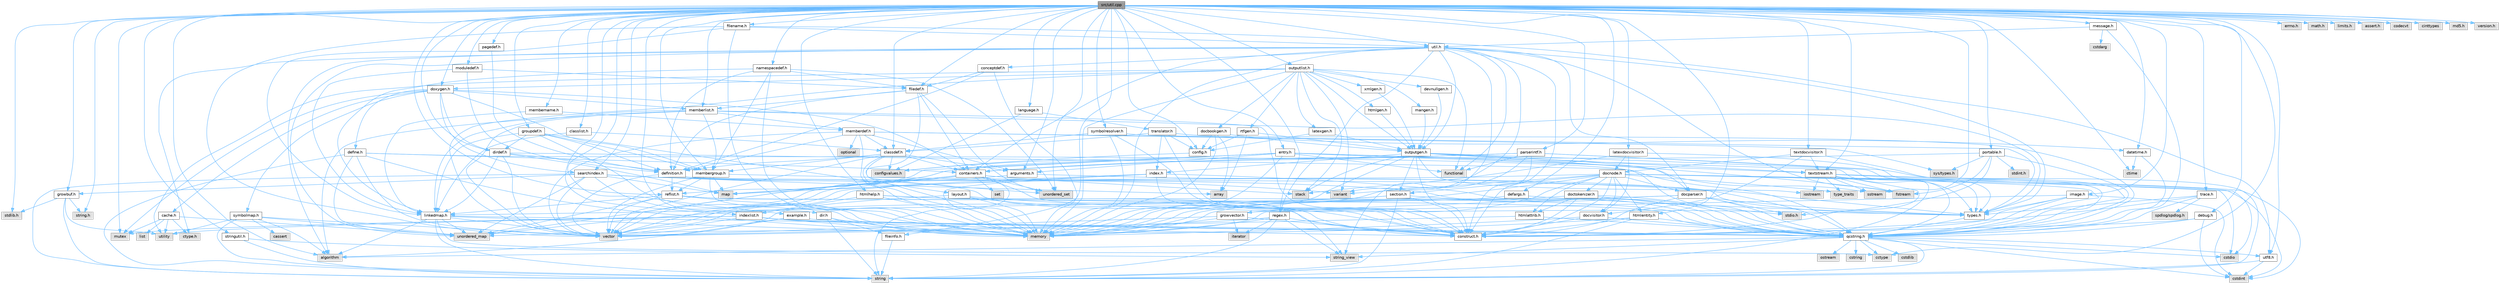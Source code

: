 digraph "src/util.cpp"
{
 // INTERACTIVE_SVG=YES
 // LATEX_PDF_SIZE
  bgcolor="transparent";
  edge [fontname=Helvetica,fontsize=10,labelfontname=Helvetica,labelfontsize=10];
  node [fontname=Helvetica,fontsize=10,shape=box,height=0.2,width=0.4];
  Node1 [id="Node000001",label="src/util.cpp",height=0.2,width=0.4,color="gray40", fillcolor="grey60", style="filled", fontcolor="black",tooltip=" "];
  Node1 -> Node2 [id="edge1_Node000001_Node000002",color="steelblue1",style="solid",tooltip=" "];
  Node2 [id="Node000002",label="stdlib.h",height=0.2,width=0.4,color="grey60", fillcolor="#E0E0E0", style="filled",tooltip=" "];
  Node1 -> Node3 [id="edge2_Node000001_Node000003",color="steelblue1",style="solid",tooltip=" "];
  Node3 [id="Node000003",label="errno.h",height=0.2,width=0.4,color="grey60", fillcolor="#E0E0E0", style="filled",tooltip=" "];
  Node1 -> Node4 [id="edge3_Node000001_Node000004",color="steelblue1",style="solid",tooltip=" "];
  Node4 [id="Node000004",label="math.h",height=0.2,width=0.4,color="grey60", fillcolor="#E0E0E0", style="filled",tooltip=" "];
  Node1 -> Node5 [id="edge4_Node000001_Node000005",color="steelblue1",style="solid",tooltip=" "];
  Node5 [id="Node000005",label="limits.h",height=0.2,width=0.4,color="grey60", fillcolor="#E0E0E0", style="filled",tooltip=" "];
  Node1 -> Node6 [id="edge5_Node000001_Node000006",color="steelblue1",style="solid",tooltip=" "];
  Node6 [id="Node000006",label="string.h",height=0.2,width=0.4,color="grey60", fillcolor="#E0E0E0", style="filled",tooltip=" "];
  Node1 -> Node7 [id="edge6_Node000001_Node000007",color="steelblue1",style="solid",tooltip=" "];
  Node7 [id="Node000007",label="assert.h",height=0.2,width=0.4,color="grey60", fillcolor="#E0E0E0", style="filled",tooltip=" "];
  Node1 -> Node8 [id="edge7_Node000001_Node000008",color="steelblue1",style="solid",tooltip=" "];
  Node8 [id="Node000008",label="mutex",height=0.2,width=0.4,color="grey60", fillcolor="#E0E0E0", style="filled",tooltip=" "];
  Node1 -> Node9 [id="edge8_Node000001_Node000009",color="steelblue1",style="solid",tooltip=" "];
  Node9 [id="Node000009",label="unordered_set",height=0.2,width=0.4,color="grey60", fillcolor="#E0E0E0", style="filled",tooltip=" "];
  Node1 -> Node10 [id="edge9_Node000001_Node000010",color="steelblue1",style="solid",tooltip=" "];
  Node10 [id="Node000010",label="codecvt",height=0.2,width=0.4,color="grey60", fillcolor="#E0E0E0", style="filled",tooltip=" "];
  Node1 -> Node11 [id="edge10_Node000001_Node000011",color="steelblue1",style="solid",tooltip=" "];
  Node11 [id="Node000011",label="algorithm",height=0.2,width=0.4,color="grey60", fillcolor="#E0E0E0", style="filled",tooltip=" "];
  Node1 -> Node12 [id="edge11_Node000001_Node000012",color="steelblue1",style="solid",tooltip=" "];
  Node12 [id="Node000012",label="ctime",height=0.2,width=0.4,color="grey60", fillcolor="#E0E0E0", style="filled",tooltip=" "];
  Node1 -> Node13 [id="edge12_Node000001_Node000013",color="steelblue1",style="solid",tooltip=" "];
  Node13 [id="Node000013",label="cctype",height=0.2,width=0.4,color="grey60", fillcolor="#E0E0E0", style="filled",tooltip=" "];
  Node1 -> Node14 [id="edge13_Node000001_Node000014",color="steelblue1",style="solid",tooltip=" "];
  Node14 [id="Node000014",label="cinttypes",height=0.2,width=0.4,color="grey60", fillcolor="#E0E0E0", style="filled",tooltip=" "];
  Node1 -> Node15 [id="edge14_Node000001_Node000015",color="steelblue1",style="solid",tooltip=" "];
  Node15 [id="Node000015",label="sstream",height=0.2,width=0.4,color="grey60", fillcolor="#E0E0E0", style="filled",tooltip=" "];
  Node1 -> Node16 [id="edge15_Node000001_Node000016",color="steelblue1",style="solid",tooltip=" "];
  Node16 [id="Node000016",label="md5.h",height=0.2,width=0.4,color="grey60", fillcolor="#E0E0E0", style="filled",tooltip=" "];
  Node1 -> Node17 [id="edge16_Node000001_Node000017",color="steelblue1",style="solid",tooltip=" "];
  Node17 [id="Node000017",label="regex.h",height=0.2,width=0.4,color="grey40", fillcolor="white", style="filled",URL="$d1/d21/regex_8h.html",tooltip=" "];
  Node17 -> Node18 [id="edge17_Node000017_Node000018",color="steelblue1",style="solid",tooltip=" "];
  Node18 [id="Node000018",label="memory",height=0.2,width=0.4,color="grey60", fillcolor="#E0E0E0", style="filled",tooltip=" "];
  Node17 -> Node19 [id="edge18_Node000017_Node000019",color="steelblue1",style="solid",tooltip=" "];
  Node19 [id="Node000019",label="string",height=0.2,width=0.4,color="grey60", fillcolor="#E0E0E0", style="filled",tooltip=" "];
  Node17 -> Node20 [id="edge19_Node000017_Node000020",color="steelblue1",style="solid",tooltip=" "];
  Node20 [id="Node000020",label="string_view",height=0.2,width=0.4,color="grey60", fillcolor="#E0E0E0", style="filled",tooltip=" "];
  Node17 -> Node21 [id="edge20_Node000017_Node000021",color="steelblue1",style="solid",tooltip=" "];
  Node21 [id="Node000021",label="vector",height=0.2,width=0.4,color="grey60", fillcolor="#E0E0E0", style="filled",tooltip=" "];
  Node17 -> Node22 [id="edge21_Node000017_Node000022",color="steelblue1",style="solid",tooltip=" "];
  Node22 [id="Node000022",label="iterator",height=0.2,width=0.4,color="grey60", fillcolor="#E0E0E0", style="filled",tooltip=" "];
  Node17 -> Node23 [id="edge22_Node000017_Node000023",color="steelblue1",style="solid",tooltip=" "];
  Node23 [id="Node000023",label="construct.h",height=0.2,width=0.4,color="grey40", fillcolor="white", style="filled",URL="$d7/dfc/construct_8h.html",tooltip=" "];
  Node1 -> Node24 [id="edge23_Node000001_Node000024",color="steelblue1",style="solid",tooltip=" "];
  Node24 [id="Node000024",label="util.h",height=0.2,width=0.4,color="grey40", fillcolor="white", style="filled",URL="$d8/d3c/util_8h.html",tooltip="A bunch of utility functions."];
  Node24 -> Node18 [id="edge24_Node000024_Node000018",color="steelblue1",style="solid",tooltip=" "];
  Node24 -> Node25 [id="edge25_Node000024_Node000025",color="steelblue1",style="solid",tooltip=" "];
  Node25 [id="Node000025",label="unordered_map",height=0.2,width=0.4,color="grey60", fillcolor="#E0E0E0", style="filled",tooltip=" "];
  Node24 -> Node11 [id="edge26_Node000024_Node000011",color="steelblue1",style="solid",tooltip=" "];
  Node24 -> Node26 [id="edge27_Node000024_Node000026",color="steelblue1",style="solid",tooltip=" "];
  Node26 [id="Node000026",label="functional",height=0.2,width=0.4,color="grey60", fillcolor="#E0E0E0", style="filled",tooltip=" "];
  Node24 -> Node27 [id="edge28_Node000024_Node000027",color="steelblue1",style="solid",tooltip=" "];
  Node27 [id="Node000027",label="fstream",height=0.2,width=0.4,color="grey60", fillcolor="#E0E0E0", style="filled",tooltip=" "];
  Node24 -> Node28 [id="edge29_Node000024_Node000028",color="steelblue1",style="solid",tooltip=" "];
  Node28 [id="Node000028",label="variant",height=0.2,width=0.4,color="grey60", fillcolor="#E0E0E0", style="filled",tooltip=" "];
  Node24 -> Node20 [id="edge30_Node000024_Node000020",color="steelblue1",style="solid",tooltip=" "];
  Node24 -> Node29 [id="edge31_Node000024_Node000029",color="steelblue1",style="solid",tooltip=" "];
  Node29 [id="Node000029",label="ctype.h",height=0.2,width=0.4,color="grey60", fillcolor="#E0E0E0", style="filled",tooltip=" "];
  Node24 -> Node30 [id="edge32_Node000024_Node000030",color="steelblue1",style="solid",tooltip=" "];
  Node30 [id="Node000030",label="types.h",height=0.2,width=0.4,color="grey40", fillcolor="white", style="filled",URL="$d9/d49/types_8h.html",tooltip="This file contains a number of basic enums and types."];
  Node30 -> Node31 [id="edge33_Node000030_Node000031",color="steelblue1",style="solid",tooltip=" "];
  Node31 [id="Node000031",label="qcstring.h",height=0.2,width=0.4,color="grey40", fillcolor="white", style="filled",URL="$d7/d5c/qcstring_8h.html",tooltip=" "];
  Node31 -> Node19 [id="edge34_Node000031_Node000019",color="steelblue1",style="solid",tooltip=" "];
  Node31 -> Node20 [id="edge35_Node000031_Node000020",color="steelblue1",style="solid",tooltip=" "];
  Node31 -> Node11 [id="edge36_Node000031_Node000011",color="steelblue1",style="solid",tooltip=" "];
  Node31 -> Node13 [id="edge37_Node000031_Node000013",color="steelblue1",style="solid",tooltip=" "];
  Node31 -> Node32 [id="edge38_Node000031_Node000032",color="steelblue1",style="solid",tooltip=" "];
  Node32 [id="Node000032",label="cstring",height=0.2,width=0.4,color="grey60", fillcolor="#E0E0E0", style="filled",tooltip=" "];
  Node31 -> Node33 [id="edge39_Node000031_Node000033",color="steelblue1",style="solid",tooltip=" "];
  Node33 [id="Node000033",label="cstdio",height=0.2,width=0.4,color="grey60", fillcolor="#E0E0E0", style="filled",tooltip=" "];
  Node31 -> Node34 [id="edge40_Node000031_Node000034",color="steelblue1",style="solid",tooltip=" "];
  Node34 [id="Node000034",label="cstdlib",height=0.2,width=0.4,color="grey60", fillcolor="#E0E0E0", style="filled",tooltip=" "];
  Node31 -> Node35 [id="edge41_Node000031_Node000035",color="steelblue1",style="solid",tooltip=" "];
  Node35 [id="Node000035",label="cstdint",height=0.2,width=0.4,color="grey60", fillcolor="#E0E0E0", style="filled",tooltip=" "];
  Node31 -> Node36 [id="edge42_Node000031_Node000036",color="steelblue1",style="solid",tooltip=" "];
  Node36 [id="Node000036",label="ostream",height=0.2,width=0.4,color="grey60", fillcolor="#E0E0E0", style="filled",tooltip=" "];
  Node31 -> Node37 [id="edge43_Node000031_Node000037",color="steelblue1",style="solid",tooltip=" "];
  Node37 [id="Node000037",label="utf8.h",height=0.2,width=0.4,color="grey40", fillcolor="white", style="filled",URL="$db/d7c/utf8_8h.html",tooltip="Various UTF8 related helper functions."];
  Node37 -> Node35 [id="edge44_Node000037_Node000035",color="steelblue1",style="solid",tooltip=" "];
  Node37 -> Node19 [id="edge45_Node000037_Node000019",color="steelblue1",style="solid",tooltip=" "];
  Node24 -> Node38 [id="edge46_Node000024_Node000038",color="steelblue1",style="solid",tooltip=" "];
  Node38 [id="Node000038",label="docparser.h",height=0.2,width=0.4,color="grey40", fillcolor="white", style="filled",URL="$de/d9c/docparser_8h.html",tooltip=" "];
  Node38 -> Node39 [id="edge47_Node000038_Node000039",color="steelblue1",style="solid",tooltip=" "];
  Node39 [id="Node000039",label="stdio.h",height=0.2,width=0.4,color="grey60", fillcolor="#E0E0E0", style="filled",tooltip=" "];
  Node38 -> Node18 [id="edge48_Node000038_Node000018",color="steelblue1",style="solid",tooltip=" "];
  Node38 -> Node31 [id="edge49_Node000038_Node000031",color="steelblue1",style="solid",tooltip=" "];
  Node38 -> Node40 [id="edge50_Node000038_Node000040",color="steelblue1",style="solid",tooltip=" "];
  Node40 [id="Node000040",label="growvector.h",height=0.2,width=0.4,color="grey40", fillcolor="white", style="filled",URL="$d7/d50/growvector_8h.html",tooltip=" "];
  Node40 -> Node21 [id="edge51_Node000040_Node000021",color="steelblue1",style="solid",tooltip=" "];
  Node40 -> Node18 [id="edge52_Node000040_Node000018",color="steelblue1",style="solid",tooltip=" "];
  Node40 -> Node22 [id="edge53_Node000040_Node000022",color="steelblue1",style="solid",tooltip=" "];
  Node40 -> Node23 [id="edge54_Node000040_Node000023",color="steelblue1",style="solid",tooltip=" "];
  Node38 -> Node23 [id="edge55_Node000038_Node000023",color="steelblue1",style="solid",tooltip=" "];
  Node38 -> Node30 [id="edge56_Node000038_Node000030",color="steelblue1",style="solid",tooltip=" "];
  Node24 -> Node41 [id="edge57_Node000024_Node000041",color="steelblue1",style="solid",tooltip=" "];
  Node41 [id="Node000041",label="containers.h",height=0.2,width=0.4,color="grey40", fillcolor="white", style="filled",URL="$d5/d75/containers_8h.html",tooltip=" "];
  Node41 -> Node21 [id="edge58_Node000041_Node000021",color="steelblue1",style="solid",tooltip=" "];
  Node41 -> Node19 [id="edge59_Node000041_Node000019",color="steelblue1",style="solid",tooltip=" "];
  Node41 -> Node20 [id="edge60_Node000041_Node000020",color="steelblue1",style="solid",tooltip=" "];
  Node41 -> Node42 [id="edge61_Node000041_Node000042",color="steelblue1",style="solid",tooltip=" "];
  Node42 [id="Node000042",label="set",height=0.2,width=0.4,color="grey60", fillcolor="#E0E0E0", style="filled",tooltip=" "];
  Node41 -> Node43 [id="edge62_Node000041_Node000043",color="steelblue1",style="solid",tooltip=" "];
  Node43 [id="Node000043",label="map",height=0.2,width=0.4,color="grey60", fillcolor="#E0E0E0", style="filled",tooltip=" "];
  Node41 -> Node9 [id="edge63_Node000041_Node000009",color="steelblue1",style="solid",tooltip=" "];
  Node41 -> Node25 [id="edge64_Node000041_Node000025",color="steelblue1",style="solid",tooltip=" "];
  Node41 -> Node44 [id="edge65_Node000041_Node000044",color="steelblue1",style="solid",tooltip=" "];
  Node44 [id="Node000044",label="stack",height=0.2,width=0.4,color="grey60", fillcolor="#E0E0E0", style="filled",tooltip=" "];
  Node24 -> Node45 [id="edge66_Node000024_Node000045",color="steelblue1",style="solid",tooltip=" "];
  Node45 [id="Node000045",label="outputgen.h",height=0.2,width=0.4,color="grey40", fillcolor="white", style="filled",URL="$df/d06/outputgen_8h.html",tooltip=" "];
  Node45 -> Node18 [id="edge67_Node000045_Node000018",color="steelblue1",style="solid",tooltip=" "];
  Node45 -> Node44 [id="edge68_Node000045_Node000044",color="steelblue1",style="solid",tooltip=" "];
  Node45 -> Node46 [id="edge69_Node000045_Node000046",color="steelblue1",style="solid",tooltip=" "];
  Node46 [id="Node000046",label="iostream",height=0.2,width=0.4,color="grey60", fillcolor="#E0E0E0", style="filled",tooltip=" "];
  Node45 -> Node27 [id="edge70_Node000045_Node000027",color="steelblue1",style="solid",tooltip=" "];
  Node45 -> Node30 [id="edge71_Node000045_Node000030",color="steelblue1",style="solid",tooltip=" "];
  Node45 -> Node47 [id="edge72_Node000045_Node000047",color="steelblue1",style="solid",tooltip=" "];
  Node47 [id="Node000047",label="index.h",height=0.2,width=0.4,color="grey40", fillcolor="white", style="filled",URL="$d1/db5/index_8h.html",tooltip=" "];
  Node47 -> Node18 [id="edge73_Node000047_Node000018",color="steelblue1",style="solid",tooltip=" "];
  Node47 -> Node21 [id="edge74_Node000047_Node000021",color="steelblue1",style="solid",tooltip=" "];
  Node47 -> Node43 [id="edge75_Node000047_Node000043",color="steelblue1",style="solid",tooltip=" "];
  Node47 -> Node31 [id="edge76_Node000047_Node000031",color="steelblue1",style="solid",tooltip=" "];
  Node47 -> Node23 [id="edge77_Node000047_Node000023",color="steelblue1",style="solid",tooltip=" "];
  Node45 -> Node48 [id="edge78_Node000045_Node000048",color="steelblue1",style="solid",tooltip=" "];
  Node48 [id="Node000048",label="section.h",height=0.2,width=0.4,color="grey40", fillcolor="white", style="filled",URL="$d1/d2a/section_8h.html",tooltip=" "];
  Node48 -> Node19 [id="edge79_Node000048_Node000019",color="steelblue1",style="solid",tooltip=" "];
  Node48 -> Node25 [id="edge80_Node000048_Node000025",color="steelblue1",style="solid",tooltip=" "];
  Node48 -> Node31 [id="edge81_Node000048_Node000031",color="steelblue1",style="solid",tooltip=" "];
  Node48 -> Node49 [id="edge82_Node000048_Node000049",color="steelblue1",style="solid",tooltip=" "];
  Node49 [id="Node000049",label="linkedmap.h",height=0.2,width=0.4,color="grey40", fillcolor="white", style="filled",URL="$da/de1/linkedmap_8h.html",tooltip=" "];
  Node49 -> Node25 [id="edge83_Node000049_Node000025",color="steelblue1",style="solid",tooltip=" "];
  Node49 -> Node21 [id="edge84_Node000049_Node000021",color="steelblue1",style="solid",tooltip=" "];
  Node49 -> Node18 [id="edge85_Node000049_Node000018",color="steelblue1",style="solid",tooltip=" "];
  Node49 -> Node19 [id="edge86_Node000049_Node000019",color="steelblue1",style="solid",tooltip=" "];
  Node49 -> Node11 [id="edge87_Node000049_Node000011",color="steelblue1",style="solid",tooltip=" "];
  Node49 -> Node13 [id="edge88_Node000049_Node000013",color="steelblue1",style="solid",tooltip=" "];
  Node49 -> Node31 [id="edge89_Node000049_Node000031",color="steelblue1",style="solid",tooltip=" "];
  Node48 -> Node23 [id="edge90_Node000048_Node000023",color="steelblue1",style="solid",tooltip=" "];
  Node45 -> Node50 [id="edge91_Node000045_Node000050",color="steelblue1",style="solid",tooltip=" "];
  Node50 [id="Node000050",label="textstream.h",height=0.2,width=0.4,color="grey40", fillcolor="white", style="filled",URL="$d4/d7d/textstream_8h.html",tooltip=" "];
  Node50 -> Node19 [id="edge92_Node000050_Node000019",color="steelblue1",style="solid",tooltip=" "];
  Node50 -> Node46 [id="edge93_Node000050_Node000046",color="steelblue1",style="solid",tooltip=" "];
  Node50 -> Node15 [id="edge94_Node000050_Node000015",color="steelblue1",style="solid",tooltip=" "];
  Node50 -> Node35 [id="edge95_Node000050_Node000035",color="steelblue1",style="solid",tooltip=" "];
  Node50 -> Node33 [id="edge96_Node000050_Node000033",color="steelblue1",style="solid",tooltip=" "];
  Node50 -> Node27 [id="edge97_Node000050_Node000027",color="steelblue1",style="solid",tooltip=" "];
  Node50 -> Node51 [id="edge98_Node000050_Node000051",color="steelblue1",style="solid",tooltip=" "];
  Node51 [id="Node000051",label="type_traits",height=0.2,width=0.4,color="grey60", fillcolor="#E0E0E0", style="filled",tooltip=" "];
  Node50 -> Node31 [id="edge99_Node000050_Node000031",color="steelblue1",style="solid",tooltip=" "];
  Node50 -> Node23 [id="edge100_Node000050_Node000023",color="steelblue1",style="solid",tooltip=" "];
  Node45 -> Node38 [id="edge101_Node000045_Node000038",color="steelblue1",style="solid",tooltip=" "];
  Node45 -> Node23 [id="edge102_Node000045_Node000023",color="steelblue1",style="solid",tooltip=" "];
  Node24 -> Node17 [id="edge103_Node000024_Node000017",color="steelblue1",style="solid",tooltip=" "];
  Node24 -> Node52 [id="edge104_Node000024_Node000052",color="steelblue1",style="solid",tooltip=" "];
  Node52 [id="Node000052",label="conceptdef.h",height=0.2,width=0.4,color="grey40", fillcolor="white", style="filled",URL="$da/df1/conceptdef_8h.html",tooltip=" "];
  Node52 -> Node18 [id="edge105_Node000052_Node000018",color="steelblue1",style="solid",tooltip=" "];
  Node52 -> Node53 [id="edge106_Node000052_Node000053",color="steelblue1",style="solid",tooltip=" "];
  Node53 [id="Node000053",label="definition.h",height=0.2,width=0.4,color="grey40", fillcolor="white", style="filled",URL="$df/da1/definition_8h.html",tooltip=" "];
  Node53 -> Node21 [id="edge107_Node000053_Node000021",color="steelblue1",style="solid",tooltip=" "];
  Node53 -> Node30 [id="edge108_Node000053_Node000030",color="steelblue1",style="solid",tooltip=" "];
  Node53 -> Node54 [id="edge109_Node000053_Node000054",color="steelblue1",style="solid",tooltip=" "];
  Node54 [id="Node000054",label="reflist.h",height=0.2,width=0.4,color="grey40", fillcolor="white", style="filled",URL="$d1/d02/reflist_8h.html",tooltip=" "];
  Node54 -> Node21 [id="edge110_Node000054_Node000021",color="steelblue1",style="solid",tooltip=" "];
  Node54 -> Node25 [id="edge111_Node000054_Node000025",color="steelblue1",style="solid",tooltip=" "];
  Node54 -> Node18 [id="edge112_Node000054_Node000018",color="steelblue1",style="solid",tooltip=" "];
  Node54 -> Node31 [id="edge113_Node000054_Node000031",color="steelblue1",style="solid",tooltip=" "];
  Node54 -> Node49 [id="edge114_Node000054_Node000049",color="steelblue1",style="solid",tooltip=" "];
  Node54 -> Node23 [id="edge115_Node000054_Node000023",color="steelblue1",style="solid",tooltip=" "];
  Node53 -> Node23 [id="edge116_Node000053_Node000023",color="steelblue1",style="solid",tooltip=" "];
  Node52 -> Node55 [id="edge117_Node000052_Node000055",color="steelblue1",style="solid",tooltip=" "];
  Node55 [id="Node000055",label="filedef.h",height=0.2,width=0.4,color="grey40", fillcolor="white", style="filled",URL="$d4/d3a/filedef_8h.html",tooltip=" "];
  Node55 -> Node18 [id="edge118_Node000055_Node000018",color="steelblue1",style="solid",tooltip=" "];
  Node55 -> Node9 [id="edge119_Node000055_Node000009",color="steelblue1",style="solid",tooltip=" "];
  Node55 -> Node53 [id="edge120_Node000055_Node000053",color="steelblue1",style="solid",tooltip=" "];
  Node55 -> Node56 [id="edge121_Node000055_Node000056",color="steelblue1",style="solid",tooltip=" "];
  Node56 [id="Node000056",label="memberlist.h",height=0.2,width=0.4,color="grey40", fillcolor="white", style="filled",URL="$dd/d78/memberlist_8h.html",tooltip=" "];
  Node56 -> Node21 [id="edge122_Node000056_Node000021",color="steelblue1",style="solid",tooltip=" "];
  Node56 -> Node11 [id="edge123_Node000056_Node000011",color="steelblue1",style="solid",tooltip=" "];
  Node56 -> Node57 [id="edge124_Node000056_Node000057",color="steelblue1",style="solid",tooltip=" "];
  Node57 [id="Node000057",label="memberdef.h",height=0.2,width=0.4,color="grey40", fillcolor="white", style="filled",URL="$d4/d46/memberdef_8h.html",tooltip=" "];
  Node57 -> Node21 [id="edge125_Node000057_Node000021",color="steelblue1",style="solid",tooltip=" "];
  Node57 -> Node18 [id="edge126_Node000057_Node000018",color="steelblue1",style="solid",tooltip=" "];
  Node57 -> Node58 [id="edge127_Node000057_Node000058",color="steelblue1",style="solid",tooltip=" "];
  Node58 [id="Node000058",label="optional",height=0.2,width=0.4,color="grey60", fillcolor="#E0E0E0", style="filled",tooltip=" "];
  Node57 -> Node59 [id="edge128_Node000057_Node000059",color="steelblue1",style="solid",tooltip=" "];
  Node59 [id="Node000059",label="sys/types.h",height=0.2,width=0.4,color="grey60", fillcolor="#E0E0E0", style="filled",tooltip=" "];
  Node57 -> Node30 [id="edge129_Node000057_Node000030",color="steelblue1",style="solid",tooltip=" "];
  Node57 -> Node53 [id="edge130_Node000057_Node000053",color="steelblue1",style="solid",tooltip=" "];
  Node57 -> Node60 [id="edge131_Node000057_Node000060",color="steelblue1",style="solid",tooltip=" "];
  Node60 [id="Node000060",label="arguments.h",height=0.2,width=0.4,color="grey40", fillcolor="white", style="filled",URL="$df/d9b/arguments_8h.html",tooltip=" "];
  Node60 -> Node21 [id="edge132_Node000060_Node000021",color="steelblue1",style="solid",tooltip=" "];
  Node60 -> Node31 [id="edge133_Node000060_Node000031",color="steelblue1",style="solid",tooltip=" "];
  Node57 -> Node61 [id="edge134_Node000057_Node000061",color="steelblue1",style="solid",tooltip=" "];
  Node61 [id="Node000061",label="classdef.h",height=0.2,width=0.4,color="grey40", fillcolor="white", style="filled",URL="$d1/da6/classdef_8h.html",tooltip=" "];
  Node61 -> Node18 [id="edge135_Node000061_Node000018",color="steelblue1",style="solid",tooltip=" "];
  Node61 -> Node21 [id="edge136_Node000061_Node000021",color="steelblue1",style="solid",tooltip=" "];
  Node61 -> Node9 [id="edge137_Node000061_Node000009",color="steelblue1",style="solid",tooltip=" "];
  Node61 -> Node41 [id="edge138_Node000061_Node000041",color="steelblue1",style="solid",tooltip=" "];
  Node61 -> Node53 [id="edge139_Node000061_Node000053",color="steelblue1",style="solid",tooltip=" "];
  Node61 -> Node60 [id="edge140_Node000061_Node000060",color="steelblue1",style="solid",tooltip=" "];
  Node61 -> Node62 [id="edge141_Node000061_Node000062",color="steelblue1",style="solid",tooltip=" "];
  Node62 [id="Node000062",label="membergroup.h",height=0.2,width=0.4,color="grey40", fillcolor="white", style="filled",URL="$d9/d11/membergroup_8h.html",tooltip=" "];
  Node62 -> Node21 [id="edge142_Node000062_Node000021",color="steelblue1",style="solid",tooltip=" "];
  Node62 -> Node43 [id="edge143_Node000062_Node000043",color="steelblue1",style="solid",tooltip=" "];
  Node62 -> Node18 [id="edge144_Node000062_Node000018",color="steelblue1",style="solid",tooltip=" "];
  Node62 -> Node30 [id="edge145_Node000062_Node000030",color="steelblue1",style="solid",tooltip=" "];
  Node62 -> Node54 [id="edge146_Node000062_Node000054",color="steelblue1",style="solid",tooltip=" "];
  Node61 -> Node63 [id="edge147_Node000061_Node000063",color="steelblue1",style="solid",tooltip=" "];
  Node63 [id="Node000063",label="configvalues.h",height=0.2,width=0.4,color="grey60", fillcolor="#E0E0E0", style="filled",tooltip=" "];
  Node56 -> Node49 [id="edge148_Node000056_Node000049",color="steelblue1",style="solid",tooltip=" "];
  Node56 -> Node30 [id="edge149_Node000056_Node000030",color="steelblue1",style="solid",tooltip=" "];
  Node56 -> Node62 [id="edge150_Node000056_Node000062",color="steelblue1",style="solid",tooltip=" "];
  Node56 -> Node23 [id="edge151_Node000056_Node000023",color="steelblue1",style="solid",tooltip=" "];
  Node55 -> Node41 [id="edge152_Node000055_Node000041",color="steelblue1",style="solid",tooltip=" "];
  Node24 -> Node23 [id="edge153_Node000024_Node000023",color="steelblue1",style="solid",tooltip=" "];
  Node1 -> Node64 [id="edge154_Node000001_Node000064",color="steelblue1",style="solid",tooltip=" "];
  Node64 [id="Node000064",label="message.h",height=0.2,width=0.4,color="grey40", fillcolor="white", style="filled",URL="$d2/d0d/message_8h.html",tooltip=" "];
  Node64 -> Node65 [id="edge155_Node000064_Node000065",color="steelblue1",style="solid",tooltip=" "];
  Node65 [id="Node000065",label="cstdarg",height=0.2,width=0.4,color="grey60", fillcolor="#E0E0E0", style="filled",tooltip=" "];
  Node64 -> Node31 [id="edge156_Node000064_Node000031",color="steelblue1",style="solid",tooltip=" "];
  Node64 -> Node24 [id="edge157_Node000064_Node000024",color="steelblue1",style="solid",tooltip=" "];
  Node1 -> Node61 [id="edge158_Node000001_Node000061",color="steelblue1",style="solid",tooltip=" "];
  Node1 -> Node55 [id="edge159_Node000001_Node000055",color="steelblue1",style="solid",tooltip=" "];
  Node1 -> Node66 [id="edge160_Node000001_Node000066",color="steelblue1",style="solid",tooltip=" "];
  Node66 [id="Node000066",label="doxygen.h",height=0.2,width=0.4,color="grey40", fillcolor="white", style="filled",URL="$d1/da1/doxygen_8h.html",tooltip=" "];
  Node66 -> Node8 [id="edge161_Node000066_Node000008",color="steelblue1",style="solid",tooltip=" "];
  Node66 -> Node41 [id="edge162_Node000066_Node000041",color="steelblue1",style="solid",tooltip=" "];
  Node66 -> Node62 [id="edge163_Node000066_Node000062",color="steelblue1",style="solid",tooltip=" "];
  Node66 -> Node67 [id="edge164_Node000066_Node000067",color="steelblue1",style="solid",tooltip=" "];
  Node67 [id="Node000067",label="dirdef.h",height=0.2,width=0.4,color="grey40", fillcolor="white", style="filled",URL="$d6/d15/dirdef_8h.html",tooltip=" "];
  Node67 -> Node21 [id="edge165_Node000067_Node000021",color="steelblue1",style="solid",tooltip=" "];
  Node67 -> Node43 [id="edge166_Node000067_Node000043",color="steelblue1",style="solid",tooltip=" "];
  Node67 -> Node31 [id="edge167_Node000067_Node000031",color="steelblue1",style="solid",tooltip=" "];
  Node67 -> Node49 [id="edge168_Node000067_Node000049",color="steelblue1",style="solid",tooltip=" "];
  Node67 -> Node53 [id="edge169_Node000067_Node000053",color="steelblue1",style="solid",tooltip=" "];
  Node66 -> Node56 [id="edge170_Node000066_Node000056",color="steelblue1",style="solid",tooltip=" "];
  Node66 -> Node68 [id="edge171_Node000066_Node000068",color="steelblue1",style="solid",tooltip=" "];
  Node68 [id="Node000068",label="define.h",height=0.2,width=0.4,color="grey40", fillcolor="white", style="filled",URL="$df/d67/define_8h.html",tooltip=" "];
  Node68 -> Node21 [id="edge172_Node000068_Node000021",color="steelblue1",style="solid",tooltip=" "];
  Node68 -> Node18 [id="edge173_Node000068_Node000018",color="steelblue1",style="solid",tooltip=" "];
  Node68 -> Node19 [id="edge174_Node000068_Node000019",color="steelblue1",style="solid",tooltip=" "];
  Node68 -> Node25 [id="edge175_Node000068_Node000025",color="steelblue1",style="solid",tooltip=" "];
  Node68 -> Node31 [id="edge176_Node000068_Node000031",color="steelblue1",style="solid",tooltip=" "];
  Node68 -> Node41 [id="edge177_Node000068_Node000041",color="steelblue1",style="solid",tooltip=" "];
  Node66 -> Node69 [id="edge178_Node000066_Node000069",color="steelblue1",style="solid",tooltip=" "];
  Node69 [id="Node000069",label="cache.h",height=0.2,width=0.4,color="grey40", fillcolor="white", style="filled",URL="$d3/d26/cache_8h.html",tooltip=" "];
  Node69 -> Node70 [id="edge179_Node000069_Node000070",color="steelblue1",style="solid",tooltip=" "];
  Node70 [id="Node000070",label="list",height=0.2,width=0.4,color="grey60", fillcolor="#E0E0E0", style="filled",tooltip=" "];
  Node69 -> Node25 [id="edge180_Node000069_Node000025",color="steelblue1",style="solid",tooltip=" "];
  Node69 -> Node8 [id="edge181_Node000069_Node000008",color="steelblue1",style="solid",tooltip=" "];
  Node69 -> Node71 [id="edge182_Node000069_Node000071",color="steelblue1",style="solid",tooltip=" "];
  Node71 [id="Node000071",label="utility",height=0.2,width=0.4,color="grey60", fillcolor="#E0E0E0", style="filled",tooltip=" "];
  Node69 -> Node29 [id="edge183_Node000069_Node000029",color="steelblue1",style="solid",tooltip=" "];
  Node66 -> Node72 [id="edge184_Node000066_Node000072",color="steelblue1",style="solid",tooltip=" "];
  Node72 [id="Node000072",label="symbolmap.h",height=0.2,width=0.4,color="grey40", fillcolor="white", style="filled",URL="$d7/ddd/symbolmap_8h.html",tooltip=" "];
  Node72 -> Node11 [id="edge185_Node000072_Node000011",color="steelblue1",style="solid",tooltip=" "];
  Node72 -> Node25 [id="edge186_Node000072_Node000025",color="steelblue1",style="solid",tooltip=" "];
  Node72 -> Node21 [id="edge187_Node000072_Node000021",color="steelblue1",style="solid",tooltip=" "];
  Node72 -> Node19 [id="edge188_Node000072_Node000019",color="steelblue1",style="solid",tooltip=" "];
  Node72 -> Node71 [id="edge189_Node000072_Node000071",color="steelblue1",style="solid",tooltip=" "];
  Node72 -> Node73 [id="edge190_Node000072_Node000073",color="steelblue1",style="solid",tooltip=" "];
  Node73 [id="Node000073",label="cassert",height=0.2,width=0.4,color="grey60", fillcolor="#E0E0E0", style="filled",tooltip=" "];
  Node66 -> Node74 [id="edge191_Node000066_Node000074",color="steelblue1",style="solid",tooltip=" "];
  Node74 [id="Node000074",label="searchindex.h",height=0.2,width=0.4,color="grey40", fillcolor="white", style="filled",URL="$de/d07/searchindex_8h.html",tooltip="Web server based search engine."];
  Node74 -> Node18 [id="edge192_Node000074_Node000018",color="steelblue1",style="solid",tooltip=" "];
  Node74 -> Node21 [id="edge193_Node000074_Node000021",color="steelblue1",style="solid",tooltip=" "];
  Node74 -> Node43 [id="edge194_Node000074_Node000043",color="steelblue1",style="solid",tooltip=" "];
  Node74 -> Node25 [id="edge195_Node000074_Node000025",color="steelblue1",style="solid",tooltip=" "];
  Node74 -> Node19 [id="edge196_Node000074_Node000019",color="steelblue1",style="solid",tooltip=" "];
  Node74 -> Node75 [id="edge197_Node000074_Node000075",color="steelblue1",style="solid",tooltip=" "];
  Node75 [id="Node000075",label="array",height=0.2,width=0.4,color="grey60", fillcolor="#E0E0E0", style="filled",tooltip=" "];
  Node74 -> Node28 [id="edge198_Node000074_Node000028",color="steelblue1",style="solid",tooltip=" "];
  Node74 -> Node31 [id="edge199_Node000074_Node000031",color="steelblue1",style="solid",tooltip=" "];
  Node74 -> Node76 [id="edge200_Node000074_Node000076",color="steelblue1",style="solid",tooltip=" "];
  Node76 [id="Node000076",label="growbuf.h",height=0.2,width=0.4,color="grey40", fillcolor="white", style="filled",URL="$dd/d72/growbuf_8h.html",tooltip=" "];
  Node76 -> Node71 [id="edge201_Node000076_Node000071",color="steelblue1",style="solid",tooltip=" "];
  Node76 -> Node2 [id="edge202_Node000076_Node000002",color="steelblue1",style="solid",tooltip=" "];
  Node76 -> Node6 [id="edge203_Node000076_Node000006",color="steelblue1",style="solid",tooltip=" "];
  Node76 -> Node19 [id="edge204_Node000076_Node000019",color="steelblue1",style="solid",tooltip=" "];
  Node1 -> Node77 [id="edge205_Node000001_Node000077",color="steelblue1",style="solid",tooltip=" "];
  Node77 [id="Node000077",label="outputlist.h",height=0.2,width=0.4,color="grey40", fillcolor="white", style="filled",URL="$d2/db9/outputlist_8h.html",tooltip=" "];
  Node77 -> Node71 [id="edge206_Node000077_Node000071",color="steelblue1",style="solid",tooltip=" "];
  Node77 -> Node21 [id="edge207_Node000077_Node000021",color="steelblue1",style="solid",tooltip=" "];
  Node77 -> Node18 [id="edge208_Node000077_Node000018",color="steelblue1",style="solid",tooltip=" "];
  Node77 -> Node28 [id="edge209_Node000077_Node000028",color="steelblue1",style="solid",tooltip=" "];
  Node77 -> Node44 [id="edge210_Node000077_Node000044",color="steelblue1",style="solid",tooltip=" "];
  Node77 -> Node26 [id="edge211_Node000077_Node000026",color="steelblue1",style="solid",tooltip=" "];
  Node77 -> Node45 [id="edge212_Node000077_Node000045",color="steelblue1",style="solid",tooltip=" "];
  Node77 -> Node66 [id="edge213_Node000077_Node000066",color="steelblue1",style="solid",tooltip=" "];
  Node77 -> Node78 [id="edge214_Node000077_Node000078",color="steelblue1",style="solid",tooltip=" "];
  Node78 [id="Node000078",label="htmlgen.h",height=0.2,width=0.4,color="grey40", fillcolor="white", style="filled",URL="$d8/d56/htmlgen_8h.html",tooltip=" "];
  Node78 -> Node45 [id="edge215_Node000078_Node000045",color="steelblue1",style="solid",tooltip=" "];
  Node77 -> Node79 [id="edge216_Node000077_Node000079",color="steelblue1",style="solid",tooltip=" "];
  Node79 [id="Node000079",label="latexgen.h",height=0.2,width=0.4,color="grey40", fillcolor="white", style="filled",URL="$d6/d9c/latexgen_8h.html",tooltip=" "];
  Node79 -> Node80 [id="edge217_Node000079_Node000080",color="steelblue1",style="solid",tooltip=" "];
  Node80 [id="Node000080",label="config.h",height=0.2,width=0.4,color="grey40", fillcolor="white", style="filled",URL="$db/d16/config_8h.html",tooltip=" "];
  Node80 -> Node63 [id="edge218_Node000080_Node000063",color="steelblue1",style="solid",tooltip=" "];
  Node79 -> Node45 [id="edge219_Node000079_Node000045",color="steelblue1",style="solid",tooltip=" "];
  Node77 -> Node81 [id="edge220_Node000077_Node000081",color="steelblue1",style="solid",tooltip=" "];
  Node81 [id="Node000081",label="rtfgen.h",height=0.2,width=0.4,color="grey40", fillcolor="white", style="filled",URL="$d4/daa/rtfgen_8h.html",tooltip=" "];
  Node81 -> Node75 [id="edge221_Node000081_Node000075",color="steelblue1",style="solid",tooltip=" "];
  Node81 -> Node80 [id="edge222_Node000081_Node000080",color="steelblue1",style="solid",tooltip=" "];
  Node81 -> Node45 [id="edge223_Node000081_Node000045",color="steelblue1",style="solid",tooltip=" "];
  Node77 -> Node82 [id="edge224_Node000077_Node000082",color="steelblue1",style="solid",tooltip=" "];
  Node82 [id="Node000082",label="mangen.h",height=0.2,width=0.4,color="grey40", fillcolor="white", style="filled",URL="$da/dc0/mangen_8h.html",tooltip=" "];
  Node82 -> Node45 [id="edge225_Node000082_Node000045",color="steelblue1",style="solid",tooltip=" "];
  Node77 -> Node83 [id="edge226_Node000077_Node000083",color="steelblue1",style="solid",tooltip=" "];
  Node83 [id="Node000083",label="docbookgen.h",height=0.2,width=0.4,color="grey40", fillcolor="white", style="filled",URL="$de/dea/docbookgen_8h.html",tooltip=" "];
  Node83 -> Node18 [id="edge227_Node000083_Node000018",color="steelblue1",style="solid",tooltip=" "];
  Node83 -> Node75 [id="edge228_Node000083_Node000075",color="steelblue1",style="solid",tooltip=" "];
  Node83 -> Node80 [id="edge229_Node000083_Node000080",color="steelblue1",style="solid",tooltip=" "];
  Node83 -> Node45 [id="edge230_Node000083_Node000045",color="steelblue1",style="solid",tooltip=" "];
  Node77 -> Node84 [id="edge231_Node000077_Node000084",color="steelblue1",style="solid",tooltip=" "];
  Node84 [id="Node000084",label="xmlgen.h",height=0.2,width=0.4,color="grey40", fillcolor="white", style="filled",URL="$d9/d67/xmlgen_8h.html",tooltip=" "];
  Node84 -> Node45 [id="edge232_Node000084_Node000045",color="steelblue1",style="solid",tooltip=" "];
  Node77 -> Node85 [id="edge233_Node000077_Node000085",color="steelblue1",style="solid",tooltip=" "];
  Node85 [id="Node000085",label="devnullgen.h",height=0.2,width=0.4,color="grey40", fillcolor="white", style="filled",URL="$d8/de5/devnullgen_8h.html",tooltip=" "];
  Node85 -> Node45 [id="edge234_Node000085_Node000045",color="steelblue1",style="solid",tooltip=" "];
  Node1 -> Node86 [id="edge235_Node000001_Node000086",color="steelblue1",style="solid",tooltip=" "];
  Node86 [id="Node000086",label="defargs.h",height=0.2,width=0.4,color="grey40", fillcolor="white", style="filled",URL="$d8/d65/defargs_8h.html",tooltip=" "];
  Node86 -> Node30 [id="edge236_Node000086_Node000030",color="steelblue1",style="solid",tooltip=" "];
  Node86 -> Node18 [id="edge237_Node000086_Node000018",color="steelblue1",style="solid",tooltip=" "];
  Node1 -> Node87 [id="edge238_Node000001_Node000087",color="steelblue1",style="solid",tooltip=" "];
  Node87 [id="Node000087",label="language.h",height=0.2,width=0.4,color="grey40", fillcolor="white", style="filled",URL="$d8/dce/language_8h.html",tooltip=" "];
  Node87 -> Node88 [id="edge239_Node000087_Node000088",color="steelblue1",style="solid",tooltip=" "];
  Node88 [id="Node000088",label="translator.h",height=0.2,width=0.4,color="grey40", fillcolor="white", style="filled",URL="$d9/df1/translator_8h.html",tooltip=" "];
  Node88 -> Node61 [id="edge240_Node000088_Node000061",color="steelblue1",style="solid",tooltip=" "];
  Node88 -> Node80 [id="edge241_Node000088_Node000080",color="steelblue1",style="solid",tooltip=" "];
  Node88 -> Node89 [id="edge242_Node000088_Node000089",color="steelblue1",style="solid",tooltip=" "];
  Node89 [id="Node000089",label="datetime.h",height=0.2,width=0.4,color="grey40", fillcolor="white", style="filled",URL="$de/d1b/datetime_8h.html",tooltip=" "];
  Node89 -> Node12 [id="edge243_Node000089_Node000012",color="steelblue1",style="solid",tooltip=" "];
  Node89 -> Node31 [id="edge244_Node000089_Node000031",color="steelblue1",style="solid",tooltip=" "];
  Node88 -> Node47 [id="edge245_Node000088_Node000047",color="steelblue1",style="solid",tooltip=" "];
  Node88 -> Node23 [id="edge246_Node000088_Node000023",color="steelblue1",style="solid",tooltip=" "];
  Node87 -> Node63 [id="edge247_Node000087_Node000063",color="steelblue1",style="solid",tooltip=" "];
  Node1 -> Node80 [id="edge248_Node000001_Node000080",color="steelblue1",style="solid",tooltip=" "];
  Node1 -> Node90 [id="edge249_Node000001_Node000090",color="steelblue1",style="solid",tooltip=" "];
  Node90 [id="Node000090",label="htmlhelp.h",height=0.2,width=0.4,color="grey40", fillcolor="white", style="filled",URL="$d8/dc3/htmlhelp_8h.html",tooltip=" "];
  Node90 -> Node18 [id="edge250_Node000090_Node000018",color="steelblue1",style="solid",tooltip=" "];
  Node90 -> Node31 [id="edge251_Node000090_Node000031",color="steelblue1",style="solid",tooltip=" "];
  Node90 -> Node23 [id="edge252_Node000090_Node000023",color="steelblue1",style="solid",tooltip=" "];
  Node90 -> Node91 [id="edge253_Node000090_Node000091",color="steelblue1",style="solid",tooltip=" "];
  Node91 [id="Node000091",label="indexlist.h",height=0.2,width=0.4,color="grey40", fillcolor="white", style="filled",URL="$d5/d61/indexlist_8h.html",tooltip=" "];
  Node91 -> Node71 [id="edge254_Node000091_Node000071",color="steelblue1",style="solid",tooltip=" "];
  Node91 -> Node21 [id="edge255_Node000091_Node000021",color="steelblue1",style="solid",tooltip=" "];
  Node91 -> Node18 [id="edge256_Node000091_Node000018",color="steelblue1",style="solid",tooltip=" "];
  Node91 -> Node8 [id="edge257_Node000091_Node000008",color="steelblue1",style="solid",tooltip=" "];
  Node91 -> Node31 [id="edge258_Node000091_Node000031",color="steelblue1",style="solid",tooltip=" "];
  Node91 -> Node23 [id="edge259_Node000091_Node000023",color="steelblue1",style="solid",tooltip=" "];
  Node1 -> Node92 [id="edge260_Node000001_Node000092",color="steelblue1",style="solid",tooltip=" "];
  Node92 [id="Node000092",label="example.h",height=0.2,width=0.4,color="grey40", fillcolor="white", style="filled",URL="$df/d24/example_8h.html",tooltip=" "];
  Node92 -> Node11 [id="edge261_Node000092_Node000011",color="steelblue1",style="solid",tooltip=" "];
  Node92 -> Node21 [id="edge262_Node000092_Node000021",color="steelblue1",style="solid",tooltip=" "];
  Node92 -> Node31 [id="edge263_Node000092_Node000031",color="steelblue1",style="solid",tooltip=" "];
  Node1 -> Node93 [id="edge264_Node000001_Node000093",color="steelblue1",style="solid",tooltip=" "];
  Node93 [id="Node000093",label="version.h",height=0.2,width=0.4,color="grey60", fillcolor="#E0E0E0", style="filled",tooltip=" "];
  Node1 -> Node94 [id="edge265_Node000001_Node000094",color="steelblue1",style="solid",tooltip=" "];
  Node94 [id="Node000094",label="groupdef.h",height=0.2,width=0.4,color="grey40", fillcolor="white", style="filled",URL="$d1/de6/groupdef_8h.html",tooltip=" "];
  Node94 -> Node18 [id="edge266_Node000094_Node000018",color="steelblue1",style="solid",tooltip=" "];
  Node94 -> Node53 [id="edge267_Node000094_Node000053",color="steelblue1",style="solid",tooltip=" "];
  Node94 -> Node67 [id="edge268_Node000094_Node000067",color="steelblue1",style="solid",tooltip=" "];
  Node94 -> Node95 [id="edge269_Node000094_Node000095",color="steelblue1",style="solid",tooltip=" "];
  Node95 [id="Node000095",label="layout.h",height=0.2,width=0.4,color="grey40", fillcolor="white", style="filled",URL="$db/d51/layout_8h.html",tooltip=" "];
  Node95 -> Node18 [id="edge270_Node000095_Node000018",color="steelblue1",style="solid",tooltip=" "];
  Node95 -> Node21 [id="edge271_Node000095_Node000021",color="steelblue1",style="solid",tooltip=" "];
  Node95 -> Node30 [id="edge272_Node000095_Node000030",color="steelblue1",style="solid",tooltip=" "];
  Node95 -> Node23 [id="edge273_Node000095_Node000023",color="steelblue1",style="solid",tooltip=" "];
  Node94 -> Node62 [id="edge274_Node000094_Node000062",color="steelblue1",style="solid",tooltip=" "];
  Node94 -> Node49 [id="edge275_Node000094_Node000049",color="steelblue1",style="solid",tooltip=" "];
  Node1 -> Node54 [id="edge276_Node000001_Node000054",color="steelblue1",style="solid",tooltip=" "];
  Node1 -> Node96 [id="edge277_Node000001_Node000096",color="steelblue1",style="solid",tooltip=" "];
  Node96 [id="Node000096",label="pagedef.h",height=0.2,width=0.4,color="grey40", fillcolor="white", style="filled",URL="$dd/d66/pagedef_8h.html",tooltip=" "];
  Node96 -> Node53 [id="edge278_Node000096_Node000053",color="steelblue1",style="solid",tooltip=" "];
  Node1 -> Node97 [id="edge279_Node000001_Node000097",color="steelblue1",style="solid",tooltip=" "];
  Node97 [id="Node000097",label="debug.h",height=0.2,width=0.4,color="grey40", fillcolor="white", style="filled",URL="$db/d16/debug_8h.html",tooltip=" "];
  Node97 -> Node35 [id="edge280_Node000097_Node000035",color="steelblue1",style="solid",tooltip=" "];
  Node97 -> Node31 [id="edge281_Node000097_Node000031",color="steelblue1",style="solid",tooltip=" "];
  Node97 -> Node23 [id="edge282_Node000097_Node000023",color="steelblue1",style="solid",tooltip=" "];
  Node1 -> Node74 [id="edge283_Node000001_Node000074",color="steelblue1",style="solid",tooltip=" "];
  Node1 -> Node98 [id="edge284_Node000001_Node000098",color="steelblue1",style="solid",tooltip=" "];
  Node98 [id="Node000098",label="textdocvisitor.h",height=0.2,width=0.4,color="grey40", fillcolor="white", style="filled",URL="$dd/d66/textdocvisitor_8h.html",tooltip=" "];
  Node98 -> Node31 [id="edge285_Node000098_Node000031",color="steelblue1",style="solid",tooltip=" "];
  Node98 -> Node99 [id="edge286_Node000098_Node000099",color="steelblue1",style="solid",tooltip=" "];
  Node99 [id="Node000099",label="docvisitor.h",height=0.2,width=0.4,color="grey40", fillcolor="white", style="filled",URL="$d2/d3c/docvisitor_8h.html",tooltip=" "];
  Node99 -> Node18 [id="edge287_Node000099_Node000018",color="steelblue1",style="solid",tooltip=" "];
  Node99 -> Node31 [id="edge288_Node000099_Node000031",color="steelblue1",style="solid",tooltip=" "];
  Node99 -> Node23 [id="edge289_Node000099_Node000023",color="steelblue1",style="solid",tooltip=" "];
  Node98 -> Node100 [id="edge290_Node000098_Node000100",color="steelblue1",style="solid",tooltip=" "];
  Node100 [id="Node000100",label="docnode.h",height=0.2,width=0.4,color="grey40", fillcolor="white", style="filled",URL="$de/d2b/docnode_8h.html",tooltip=" "];
  Node100 -> Node33 [id="edge291_Node000100_Node000033",color="steelblue1",style="solid",tooltip=" "];
  Node100 -> Node35 [id="edge292_Node000100_Node000035",color="steelblue1",style="solid",tooltip=" "];
  Node100 -> Node21 [id="edge293_Node000100_Node000021",color="steelblue1",style="solid",tooltip=" "];
  Node100 -> Node18 [id="edge294_Node000100_Node000018",color="steelblue1",style="solid",tooltip=" "];
  Node100 -> Node28 [id="edge295_Node000100_Node000028",color="steelblue1",style="solid",tooltip=" "];
  Node100 -> Node51 [id="edge296_Node000100_Node000051",color="steelblue1",style="solid",tooltip=" "];
  Node100 -> Node31 [id="edge297_Node000100_Node000031",color="steelblue1",style="solid",tooltip=" "];
  Node100 -> Node99 [id="edge298_Node000100_Node000099",color="steelblue1",style="solid",tooltip=" "];
  Node100 -> Node38 [id="edge299_Node000100_Node000038",color="steelblue1",style="solid",tooltip=" "];
  Node100 -> Node101 [id="edge300_Node000100_Node000101",color="steelblue1",style="solid",tooltip=" "];
  Node101 [id="Node000101",label="htmlattrib.h",height=0.2,width=0.4,color="grey40", fillcolor="white", style="filled",URL="$d0/d73/htmlattrib_8h.html",tooltip=" "];
  Node101 -> Node21 [id="edge301_Node000101_Node000021",color="steelblue1",style="solid",tooltip=" "];
  Node101 -> Node31 [id="edge302_Node000101_Node000031",color="steelblue1",style="solid",tooltip=" "];
  Node100 -> Node102 [id="edge303_Node000100_Node000102",color="steelblue1",style="solid",tooltip=" "];
  Node102 [id="Node000102",label="htmlentity.h",height=0.2,width=0.4,color="grey40", fillcolor="white", style="filled",URL="$db/dc6/htmlentity_8h.html",tooltip=" "];
  Node102 -> Node25 [id="edge304_Node000102_Node000025",color="steelblue1",style="solid",tooltip=" "];
  Node102 -> Node19 [id="edge305_Node000102_Node000019",color="steelblue1",style="solid",tooltip=" "];
  Node102 -> Node31 [id="edge306_Node000102_Node000031",color="steelblue1",style="solid",tooltip=" "];
  Node102 -> Node23 [id="edge307_Node000102_Node000023",color="steelblue1",style="solid",tooltip=" "];
  Node100 -> Node40 [id="edge308_Node000100_Node000040",color="steelblue1",style="solid",tooltip=" "];
  Node100 -> Node48 [id="edge309_Node000100_Node000048",color="steelblue1",style="solid",tooltip=" "];
  Node100 -> Node23 [id="edge310_Node000100_Node000023",color="steelblue1",style="solid",tooltip=" "];
  Node100 -> Node103 [id="edge311_Node000100_Node000103",color="steelblue1",style="solid",tooltip=" "];
  Node103 [id="Node000103",label="doctokenizer.h",height=0.2,width=0.4,color="grey40", fillcolor="white", style="filled",URL="$d0/d0c/doctokenizer_8h.html",tooltip=" "];
  Node103 -> Node39 [id="edge312_Node000103_Node000039",color="steelblue1",style="solid",tooltip=" "];
  Node103 -> Node18 [id="edge313_Node000103_Node000018",color="steelblue1",style="solid",tooltip=" "];
  Node103 -> Node101 [id="edge314_Node000103_Node000101",color="steelblue1",style="solid",tooltip=" "];
  Node103 -> Node31 [id="edge315_Node000103_Node000031",color="steelblue1",style="solid",tooltip=" "];
  Node103 -> Node23 [id="edge316_Node000103_Node000023",color="steelblue1",style="solid",tooltip=" "];
  Node98 -> Node50 [id="edge317_Node000098_Node000050",color="steelblue1",style="solid",tooltip=" "];
  Node1 -> Node104 [id="edge318_Node000001_Node000104",color="steelblue1",style="solid",tooltip=" "];
  Node104 [id="Node000104",label="latexdocvisitor.h",height=0.2,width=0.4,color="grey40", fillcolor="white", style="filled",URL="$d8/d99/latexdocvisitor_8h.html",tooltip=" "];
  Node104 -> Node44 [id="edge319_Node000104_Node000044",color="steelblue1",style="solid",tooltip=" "];
  Node104 -> Node31 [id="edge320_Node000104_Node000031",color="steelblue1",style="solid",tooltip=" "];
  Node104 -> Node99 [id="edge321_Node000104_Node000099",color="steelblue1",style="solid",tooltip=" "];
  Node104 -> Node100 [id="edge322_Node000104_Node000100",color="steelblue1",style="solid",tooltip=" "];
  Node1 -> Node105 [id="edge323_Node000001_Node000105",color="steelblue1",style="solid",tooltip=" "];
  Node105 [id="Node000105",label="portable.h",height=0.2,width=0.4,color="grey40", fillcolor="white", style="filled",URL="$d2/de2/portable_8h.html",tooltip="Portable versions of functions that are platform dependent."];
  Node105 -> Node39 [id="edge324_Node000105_Node000039",color="steelblue1",style="solid",tooltip=" "];
  Node105 -> Node59 [id="edge325_Node000105_Node000059",color="steelblue1",style="solid",tooltip=" "];
  Node105 -> Node106 [id="edge326_Node000105_Node000106",color="steelblue1",style="solid",tooltip=" "];
  Node106 [id="Node000106",label="stdint.h",height=0.2,width=0.4,color="grey60", fillcolor="#E0E0E0", style="filled",tooltip=" "];
  Node105 -> Node27 [id="edge327_Node000105_Node000027",color="steelblue1",style="solid",tooltip=" "];
  Node105 -> Node41 [id="edge328_Node000105_Node000041",color="steelblue1",style="solid",tooltip=" "];
  Node105 -> Node31 [id="edge329_Node000105_Node000031",color="steelblue1",style="solid",tooltip=" "];
  Node1 -> Node107 [id="edge330_Node000001_Node000107",color="steelblue1",style="solid",tooltip=" "];
  Node107 [id="Node000107",label="parserintf.h",height=0.2,width=0.4,color="grey40", fillcolor="white", style="filled",URL="$da/d55/parserintf_8h.html",tooltip=" "];
  Node107 -> Node26 [id="edge331_Node000107_Node000026",color="steelblue1",style="solid",tooltip=" "];
  Node107 -> Node18 [id="edge332_Node000107_Node000018",color="steelblue1",style="solid",tooltip=" "];
  Node107 -> Node43 [id="edge333_Node000107_Node000043",color="steelblue1",style="solid",tooltip=" "];
  Node107 -> Node19 [id="edge334_Node000107_Node000019",color="steelblue1",style="solid",tooltip=" "];
  Node107 -> Node30 [id="edge335_Node000107_Node000030",color="steelblue1",style="solid",tooltip=" "];
  Node107 -> Node41 [id="edge336_Node000107_Node000041",color="steelblue1",style="solid",tooltip=" "];
  Node107 -> Node23 [id="edge337_Node000107_Node000023",color="steelblue1",style="solid",tooltip=" "];
  Node1 -> Node108 [id="edge338_Node000001_Node000108",color="steelblue1",style="solid",tooltip=" "];
  Node108 [id="Node000108",label="image.h",height=0.2,width=0.4,color="grey40", fillcolor="white", style="filled",URL="$d5/db2/image_8h.html",tooltip=" "];
  Node108 -> Node18 [id="edge339_Node000108_Node000018",color="steelblue1",style="solid",tooltip=" "];
  Node108 -> Node35 [id="edge340_Node000108_Node000035",color="steelblue1",style="solid",tooltip=" "];
  Node108 -> Node30 [id="edge341_Node000108_Node000030",color="steelblue1",style="solid",tooltip=" "];
  Node108 -> Node31 [id="edge342_Node000108_Node000031",color="steelblue1",style="solid",tooltip=" "];
  Node108 -> Node23 [id="edge343_Node000108_Node000023",color="steelblue1",style="solid",tooltip=" "];
  Node1 -> Node76 [id="edge344_Node000001_Node000076",color="steelblue1",style="solid",tooltip=" "];
  Node1 -> Node109 [id="edge345_Node000001_Node000109",color="steelblue1",style="solid",tooltip=" "];
  Node109 [id="Node000109",label="entry.h",height=0.2,width=0.4,color="grey40", fillcolor="white", style="filled",URL="$d1/dc6/entry_8h.html",tooltip=" "];
  Node109 -> Node21 [id="edge346_Node000109_Node000021",color="steelblue1",style="solid",tooltip=" "];
  Node109 -> Node18 [id="edge347_Node000109_Node000018",color="steelblue1",style="solid",tooltip=" "];
  Node109 -> Node15 [id="edge348_Node000109_Node000015",color="steelblue1",style="solid",tooltip=" "];
  Node109 -> Node26 [id="edge349_Node000109_Node000026",color="steelblue1",style="solid",tooltip=" "];
  Node109 -> Node30 [id="edge350_Node000109_Node000030",color="steelblue1",style="solid",tooltip=" "];
  Node109 -> Node60 [id="edge351_Node000109_Node000060",color="steelblue1",style="solid",tooltip=" "];
  Node109 -> Node54 [id="edge352_Node000109_Node000054",color="steelblue1",style="solid",tooltip=" "];
  Node109 -> Node50 [id="edge353_Node000109_Node000050",color="steelblue1",style="solid",tooltip=" "];
  Node109 -> Node63 [id="edge354_Node000109_Node000063",color="steelblue1",style="solid",tooltip=" "];
  Node1 -> Node60 [id="edge355_Node000001_Node000060",color="steelblue1",style="solid",tooltip=" "];
  Node1 -> Node56 [id="edge356_Node000001_Node000056",color="steelblue1",style="solid",tooltip=" "];
  Node1 -> Node110 [id="edge357_Node000001_Node000110",color="steelblue1",style="solid",tooltip=" "];
  Node110 [id="Node000110",label="classlist.h",height=0.2,width=0.4,color="grey40", fillcolor="white", style="filled",URL="$d2/df8/classlist_8h.html",tooltip=" "];
  Node110 -> Node49 [id="edge358_Node000110_Node000049",color="steelblue1",style="solid",tooltip=" "];
  Node110 -> Node61 [id="edge359_Node000110_Node000061",color="steelblue1",style="solid",tooltip=" "];
  Node1 -> Node111 [id="edge360_Node000001_Node000111",color="steelblue1",style="solid",tooltip=" "];
  Node111 [id="Node000111",label="namespacedef.h",height=0.2,width=0.4,color="grey40", fillcolor="white", style="filled",URL="$d7/d97/namespacedef_8h.html",tooltip=" "];
  Node111 -> Node18 [id="edge361_Node000111_Node000018",color="steelblue1",style="solid",tooltip=" "];
  Node111 -> Node9 [id="edge362_Node000111_Node000009",color="steelblue1",style="solid",tooltip=" "];
  Node111 -> Node53 [id="edge363_Node000111_Node000053",color="steelblue1",style="solid",tooltip=" "];
  Node111 -> Node55 [id="edge364_Node000111_Node000055",color="steelblue1",style="solid",tooltip=" "];
  Node111 -> Node49 [id="edge365_Node000111_Node000049",color="steelblue1",style="solid",tooltip=" "];
  Node111 -> Node62 [id="edge366_Node000111_Node000062",color="steelblue1",style="solid",tooltip=" "];
  Node1 -> Node112 [id="edge367_Node000001_Node000112",color="steelblue1",style="solid",tooltip=" "];
  Node112 [id="Node000112",label="membername.h",height=0.2,width=0.4,color="grey40", fillcolor="white", style="filled",URL="$d7/dfc/membername_8h.html",tooltip=" "];
  Node112 -> Node57 [id="edge368_Node000112_Node000057",color="steelblue1",style="solid",tooltip=" "];
  Node112 -> Node49 [id="edge369_Node000112_Node000049",color="steelblue1",style="solid",tooltip=" "];
  Node1 -> Node113 [id="edge370_Node000001_Node000113",color="steelblue1",style="solid",tooltip=" "];
  Node113 [id="Node000113",label="filename.h",height=0.2,width=0.4,color="grey40", fillcolor="white", style="filled",URL="$dc/dd6/filename_8h.html",tooltip=" "];
  Node113 -> Node18 [id="edge371_Node000113_Node000018",color="steelblue1",style="solid",tooltip=" "];
  Node113 -> Node21 [id="edge372_Node000113_Node000021",color="steelblue1",style="solid",tooltip=" "];
  Node113 -> Node49 [id="edge373_Node000113_Node000049",color="steelblue1",style="solid",tooltip=" "];
  Node113 -> Node37 [id="edge374_Node000113_Node000037",color="steelblue1",style="solid",tooltip=" "];
  Node113 -> Node24 [id="edge375_Node000113_Node000024",color="steelblue1",style="solid",tooltip=" "];
  Node1 -> Node62 [id="edge376_Node000001_Node000062",color="steelblue1",style="solid",tooltip=" "];
  Node1 -> Node67 [id="edge377_Node000001_Node000067",color="steelblue1",style="solid",tooltip=" "];
  Node1 -> Node102 [id="edge378_Node000001_Node000102",color="steelblue1",style="solid",tooltip=" "];
  Node1 -> Node114 [id="edge379_Node000001_Node000114",color="steelblue1",style="solid",tooltip=" "];
  Node114 [id="Node000114",label="symbolresolver.h",height=0.2,width=0.4,color="grey40", fillcolor="white", style="filled",URL="$d9/db2/symbolresolver_8h.html",tooltip=" "];
  Node114 -> Node18 [id="edge380_Node000114_Node000018",color="steelblue1",style="solid",tooltip=" "];
  Node114 -> Node31 [id="edge381_Node000114_Node000031",color="steelblue1",style="solid",tooltip=" "];
  Node114 -> Node61 [id="edge382_Node000114_Node000061",color="steelblue1",style="solid",tooltip=" "];
  Node114 -> Node23 [id="edge383_Node000114_Node000023",color="steelblue1",style="solid",tooltip=" "];
  Node1 -> Node115 [id="edge384_Node000001_Node000115",color="steelblue1",style="solid",tooltip=" "];
  Node115 [id="Node000115",label="fileinfo.h",height=0.2,width=0.4,color="grey40", fillcolor="white", style="filled",URL="$df/d45/fileinfo_8h.html",tooltip=" "];
  Node115 -> Node19 [id="edge385_Node000115_Node000019",color="steelblue1",style="solid",tooltip=" "];
  Node1 -> Node116 [id="edge386_Node000001_Node000116",color="steelblue1",style="solid",tooltip=" "];
  Node116 [id="Node000116",label="dir.h",height=0.2,width=0.4,color="grey40", fillcolor="white", style="filled",URL="$df/d9c/dir_8h.html",tooltip=" "];
  Node116 -> Node19 [id="edge387_Node000116_Node000019",color="steelblue1",style="solid",tooltip=" "];
  Node116 -> Node18 [id="edge388_Node000116_Node000018",color="steelblue1",style="solid",tooltip=" "];
  Node116 -> Node115 [id="edge389_Node000116_Node000115",color="steelblue1",style="solid",tooltip=" "];
  Node1 -> Node37 [id="edge390_Node000001_Node000037",color="steelblue1",style="solid",tooltip=" "];
  Node1 -> Node50 [id="edge391_Node000001_Node000050",color="steelblue1",style="solid",tooltip=" "];
  Node1 -> Node91 [id="edge392_Node000001_Node000091",color="steelblue1",style="solid",tooltip=" "];
  Node1 -> Node89 [id="edge393_Node000001_Node000089",color="steelblue1",style="solid",tooltip=" "];
  Node1 -> Node117 [id="edge394_Node000001_Node000117",color="steelblue1",style="solid",tooltip=" "];
  Node117 [id="Node000117",label="moduledef.h",height=0.2,width=0.4,color="grey40", fillcolor="white", style="filled",URL="$d3/d4a/moduledef_8h.html",tooltip=" "];
  Node117 -> Node53 [id="edge395_Node000117_Node000053",color="steelblue1",style="solid",tooltip=" "];
  Node117 -> Node49 [id="edge396_Node000117_Node000049",color="steelblue1",style="solid",tooltip=" "];
  Node117 -> Node55 [id="edge397_Node000117_Node000055",color="steelblue1",style="solid",tooltip=" "];
  Node1 -> Node118 [id="edge398_Node000001_Node000118",color="steelblue1",style="solid",tooltip=" "];
  Node118 [id="Node000118",label="trace.h",height=0.2,width=0.4,color="grey40", fillcolor="white", style="filled",URL="$d1/d1b/trace_8h.html",tooltip=" "];
  Node118 -> Node119 [id="edge399_Node000118_Node000119",color="steelblue1",style="solid",tooltip=" "];
  Node119 [id="Node000119",label="spdlog/spdlog.h",height=0.2,width=0.4,color="grey60", fillcolor="#E0E0E0", style="filled",tooltip=" "];
  Node118 -> Node30 [id="edge400_Node000118_Node000030",color="steelblue1",style="solid",tooltip=" "];
  Node118 -> Node31 [id="edge401_Node000118_Node000031",color="steelblue1",style="solid",tooltip=" "];
  Node118 -> Node23 [id="edge402_Node000118_Node000023",color="steelblue1",style="solid",tooltip=" "];
  Node1 -> Node120 [id="edge403_Node000001_Node000120",color="steelblue1",style="solid",tooltip=" "];
  Node120 [id="Node000120",label="stringutil.h",height=0.2,width=0.4,color="grey40", fillcolor="white", style="filled",URL="$d9/d1b/stringutil_8h.html",tooltip="Some helper functions for std::string."];
  Node120 -> Node19 [id="edge404_Node000120_Node000019",color="steelblue1",style="solid",tooltip=" "];
  Node120 -> Node20 [id="edge405_Node000120_Node000020",color="steelblue1",style="solid",tooltip=" "];
}

